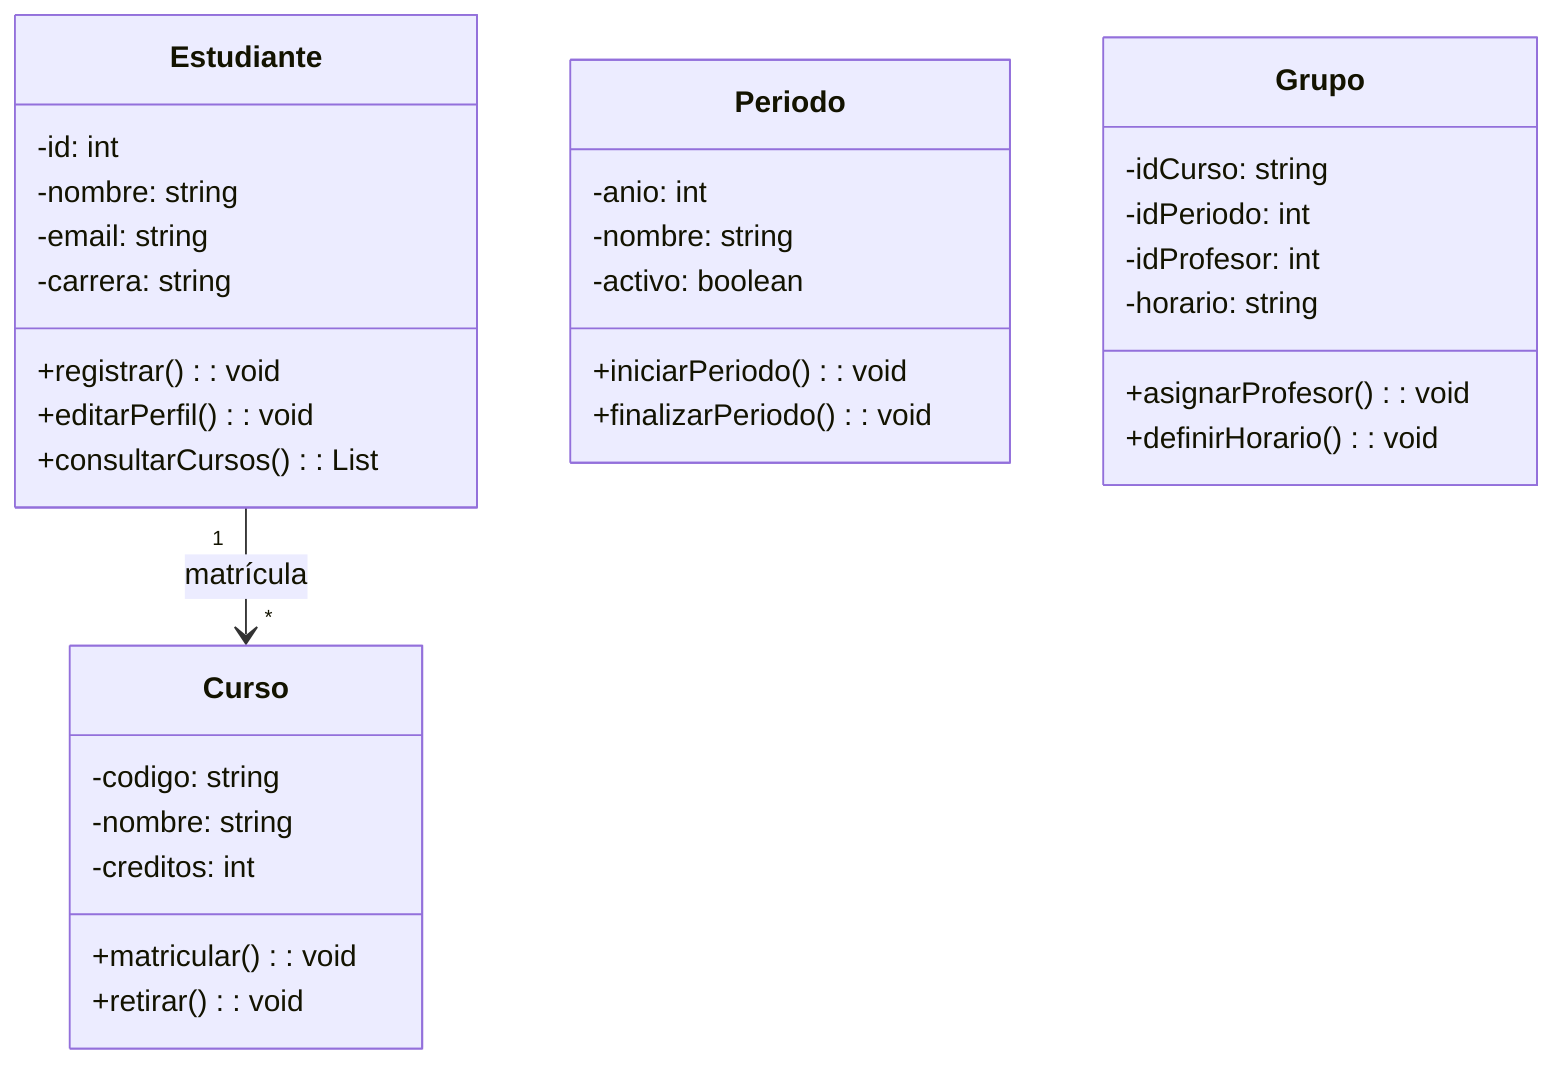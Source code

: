 classDiagram
    class Estudiante {
        -id: int
        -nombre: string
        -email: string
        -carrera: string
        +registrar(): void
        +editarPerfil(): void
        +consultarCursos(): List<Curso>
    }

    class Curso {
        -codigo: string
        -nombre: string
        -creditos: int
        +matricular(): void
        +retirar(): void
    }

    Estudiante "1" --> "*" Curso : matrícula

    class Periodo {
        -anio: int
        -nombre: string
        -activo: boolean
        +iniciarPeriodo(): void
        +finalizarPeriodo(): void
    }

    class Grupo {
        -idCurso: string
        -idPeriodo: int
        -idProfesor: int
        -horario: string
        +asignarProfesor(): void
        +definirHorario(): void
    }